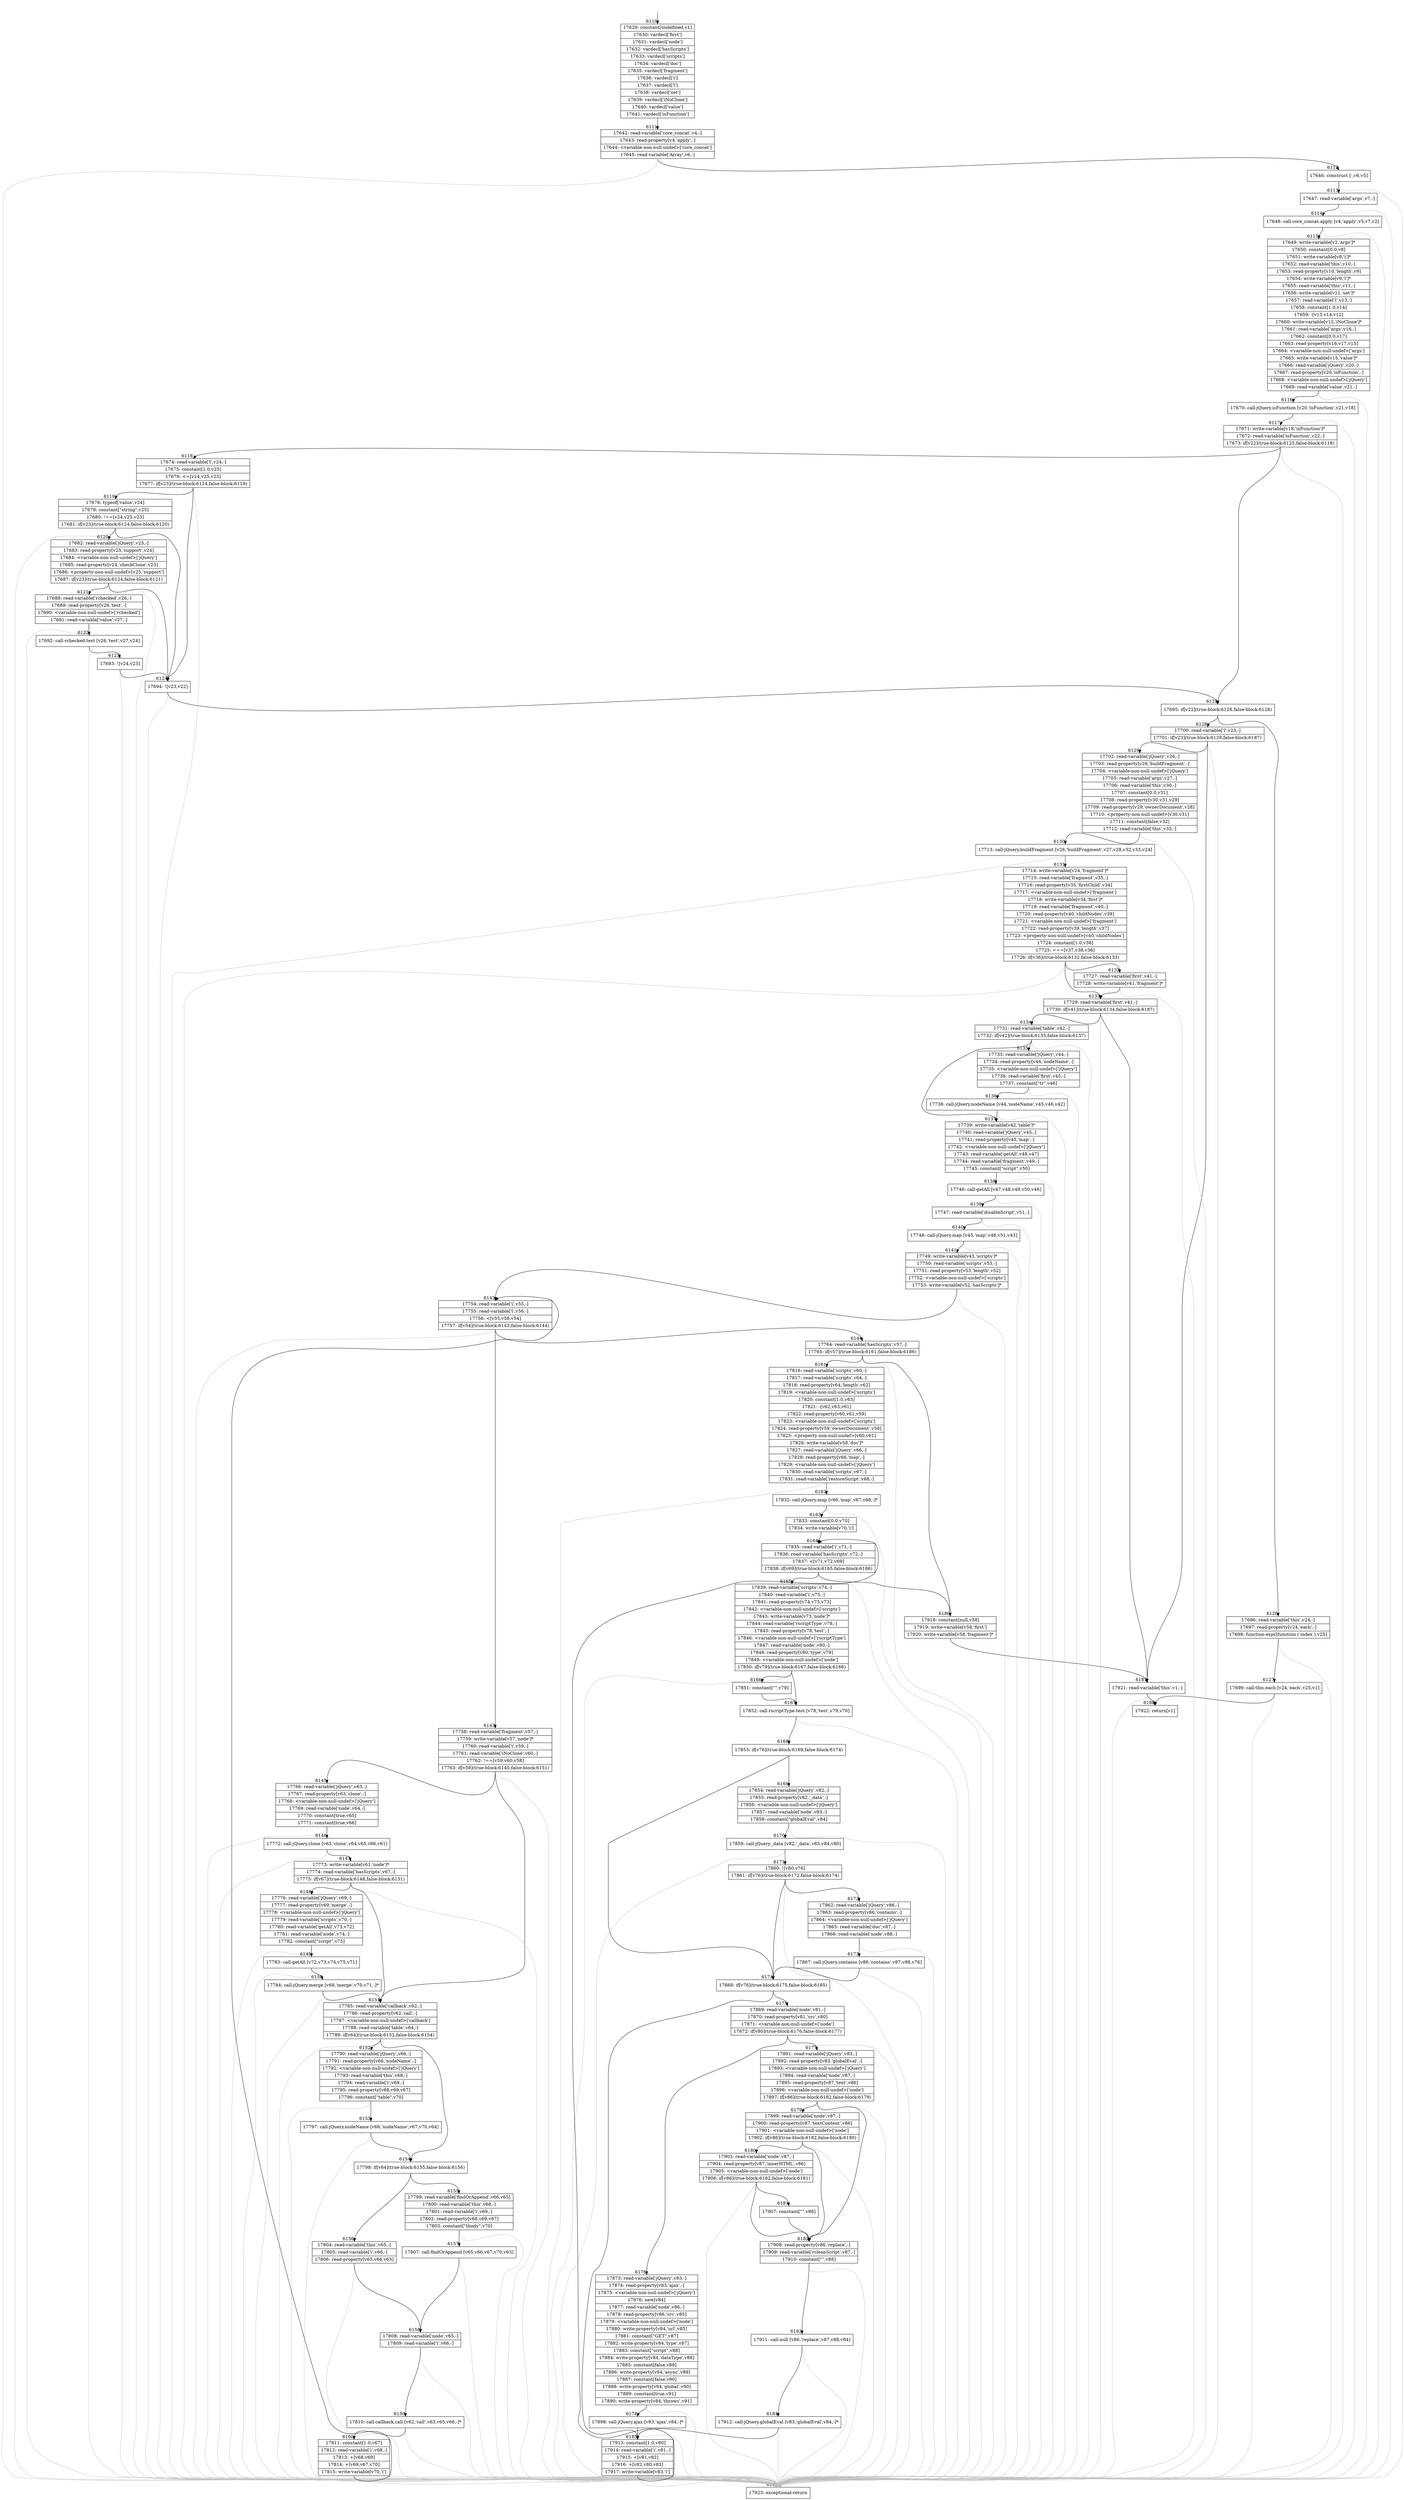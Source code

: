 digraph {
rankdir="TD"
BB_entry402[shape=none,label=""];
BB_entry402 -> BB6110 [tailport=s, headport=n, headlabel="    6110"]
BB6110 [shape=record label="{17629: constant[undefined,v1]|17630: vardecl['first']|17631: vardecl['node']|17632: vardecl['hasScripts']|17633: vardecl['scripts']|17634: vardecl['doc']|17635: vardecl['fragment']|17636: vardecl['i']|17637: vardecl['l']|17638: vardecl['set']|17639: vardecl['iNoClone']|17640: vardecl['value']|17641: vardecl['isFunction']}" ] 
BB6110 -> BB6111 [tailport=s, headport=n, headlabel="      6111"]
BB6111 [shape=record label="{17642: read-variable['core_concat',v4,-]|17643: read-property[v4,'apply',-]|17644: \<variable-non-null-undef\>['core_concat']|17645: read-variable['Array',v6,-]}" ] 
BB6111 -> BB6112 [tailport=s, headport=n, headlabel="      6112"]
BB6111 -> BB6189 [tailport=s, headport=n, color=gray, headlabel="      6189"]
BB6112 [shape=record label="{17646: construct [-,v6,v5]}" ] 
BB6112 -> BB6113 [tailport=s, headport=n, headlabel="      6113"]
BB6112 -> BB6189 [tailport=s, headport=n, color=gray]
BB6113 [shape=record label="{17647: read-variable['args',v7,-]}" ] 
BB6113 -> BB6114 [tailport=s, headport=n, headlabel="      6114"]
BB6113 -> BB6189 [tailport=s, headport=n, color=gray]
BB6114 [shape=record label="{17648: call-core_concat.apply [v4,'apply',v5,v7,v2]}" ] 
BB6114 -> BB6115 [tailport=s, headport=n, headlabel="      6115"]
BB6114 -> BB6189 [tailport=s, headport=n, color=gray]
BB6115 [shape=record label="{17649: write-variable[v2,'args']*|17650: constant[0.0,v8]|17651: write-variable[v8,'i']*|17652: read-variable['this',v10,-]|17653: read-property[v10,'length',v9]|17654: write-variable[v9,'l']*|17655: read-variable['this',v11,-]|17656: write-variable[v11,'set']*|17657: read-variable['l',v13,-]|17658: constant[1.0,v14]|17659: -[v13,v14,v12]|17660: write-variable[v12,'iNoClone']*|17661: read-variable['args',v16,-]|17662: constant[0.0,v17]|17663: read-property[v16,v17,v15]|17664: \<variable-non-null-undef\>['args']|17665: write-variable[v15,'value']*|17666: read-variable['jQuery',v20,-]|17667: read-property[v20,'isFunction',-]|17668: \<variable-non-null-undef\>['jQuery']|17669: read-variable['value',v21,-]}" ] 
BB6115 -> BB6116 [tailport=s, headport=n, headlabel="      6116"]
BB6115 -> BB6189 [tailport=s, headport=n, color=gray]
BB6116 [shape=record label="{17670: call-jQuery.isFunction [v20,'isFunction',v21,v18]}" ] 
BB6116 -> BB6117 [tailport=s, headport=n, headlabel="      6117"]
BB6116 -> BB6189 [tailport=s, headport=n, color=gray]
BB6117 [shape=record label="{17671: write-variable[v18,'isFunction']*|17672: read-variable['isFunction',v22,-]|17673: if[v22](true-block:6125,false-block:6118)}" ] 
BB6117 -> BB6125 [tailport=s, headport=n, headlabel="      6125"]
BB6117 -> BB6118 [tailport=s, headport=n, headlabel="      6118"]
BB6117 -> BB6189 [tailport=s, headport=n, color=gray]
BB6118 [shape=record label="{17674: read-variable['l',v24,-]|17675: constant[1.0,v25]|17676: \<=[v24,v25,v23]|17677: if[v23](true-block:6124,false-block:6119)}" ] 
BB6118 -> BB6124 [tailport=s, headport=n, headlabel="      6124"]
BB6118 -> BB6119 [tailport=s, headport=n, headlabel="      6119"]
BB6118 -> BB6189 [tailport=s, headport=n, color=gray]
BB6119 [shape=record label="{17678: typeof['value',v24]|17679: constant[\"string\",v25]|17680: !==[v24,v25,v23]|17681: if[v23](true-block:6124,false-block:6120)}" ] 
BB6119 -> BB6124 [tailport=s, headport=n]
BB6119 -> BB6120 [tailport=s, headport=n, headlabel="      6120"]
BB6119 -> BB6189 [tailport=s, headport=n, color=gray]
BB6120 [shape=record label="{17682: read-variable['jQuery',v25,-]|17683: read-property[v25,'support',v24]|17684: \<variable-non-null-undef\>['jQuery']|17685: read-property[v24,'checkClone',v23]|17686: \<property-non-null-undef\>[v25,'support']|17687: if[v23](true-block:6124,false-block:6121)}" ] 
BB6120 -> BB6124 [tailport=s, headport=n]
BB6120 -> BB6121 [tailport=s, headport=n, headlabel="      6121"]
BB6120 -> BB6189 [tailport=s, headport=n, color=gray]
BB6121 [shape=record label="{17688: read-variable['rchecked',v26,-]|17689: read-property[v26,'test',-]|17690: \<variable-non-null-undef\>['rchecked']|17691: read-variable['value',v27,-]}" ] 
BB6121 -> BB6122 [tailport=s, headport=n, headlabel="      6122"]
BB6121 -> BB6189 [tailport=s, headport=n, color=gray]
BB6122 [shape=record label="{17692: call-rchecked.test [v26,'test',v27,v24]}" ] 
BB6122 -> BB6123 [tailport=s, headport=n, headlabel="      6123"]
BB6122 -> BB6189 [tailport=s, headport=n, color=gray]
BB6123 [shape=record label="{17693: ![v24,v23]}" ] 
BB6123 -> BB6124 [tailport=s, headport=n]
BB6123 -> BB6189 [tailport=s, headport=n, color=gray]
BB6124 [shape=record label="{17694: ![v23,v22]}" ] 
BB6124 -> BB6125 [tailport=s, headport=n]
BB6124 -> BB6189 [tailport=s, headport=n, color=gray]
BB6125 [shape=record label="{17695: if[v22](true-block:6126,false-block:6128)}" ] 
BB6125 -> BB6126 [tailport=s, headport=n, headlabel="      6126"]
BB6125 -> BB6128 [tailport=s, headport=n, headlabel="      6128"]
BB6126 [shape=record label="{17696: read-variable['this',v24,-]|17697: read-property[v24,'each',-]|17698: function-expr[function ( index ),v25]}" ] 
BB6126 -> BB6127 [tailport=s, headport=n, headlabel="      6127"]
BB6126 -> BB6189 [tailport=s, headport=n, color=gray]
BB6127 [shape=record label="{17699: call-this.each [v24,'each',v25,v1]}" ] 
BB6127 -> BB6188 [tailport=s, headport=n, headlabel="      6188"]
BB6127 -> BB6189 [tailport=s, headport=n, color=gray]
BB6128 [shape=record label="{17700: read-variable['l',v23,-]|17701: if[v23](true-block:6129,false-block:6187)}" ] 
BB6128 -> BB6129 [tailport=s, headport=n, headlabel="      6129"]
BB6128 -> BB6187 [tailport=s, headport=n, headlabel="      6187"]
BB6128 -> BB6189 [tailport=s, headport=n, color=gray]
BB6129 [shape=record label="{17702: read-variable['jQuery',v26,-]|17703: read-property[v26,'buildFragment',-]|17704: \<variable-non-null-undef\>['jQuery']|17705: read-variable['args',v27,-]|17706: read-variable['this',v30,-]|17707: constant[0.0,v31]|17708: read-property[v30,v31,v29]|17709: read-property[v29,'ownerDocument',v28]|17710: \<property-non-null-undef\>[v30,v31]|17711: constant[false,v32]|17712: read-variable['this',v33,-]}" ] 
BB6129 -> BB6130 [tailport=s, headport=n, headlabel="      6130"]
BB6129 -> BB6189 [tailport=s, headport=n, color=gray]
BB6130 [shape=record label="{17713: call-jQuery.buildFragment [v26,'buildFragment',v27,v28,v32,v33,v24]}" ] 
BB6130 -> BB6131 [tailport=s, headport=n, headlabel="      6131"]
BB6130 -> BB6189 [tailport=s, headport=n, color=gray]
BB6131 [shape=record label="{17714: write-variable[v24,'fragment']*|17715: read-variable['fragment',v35,-]|17716: read-property[v35,'firstChild',v34]|17717: \<variable-non-null-undef\>['fragment']|17718: write-variable[v34,'first']*|17719: read-variable['fragment',v40,-]|17720: read-property[v40,'childNodes',v39]|17721: \<variable-non-null-undef\>['fragment']|17722: read-property[v39,'length',v37]|17723: \<property-non-null-undef\>[v40,'childNodes']|17724: constant[1.0,v38]|17725: ===[v37,v38,v36]|17726: if[v36](true-block:6132,false-block:6133)}" ] 
BB6131 -> BB6132 [tailport=s, headport=n, headlabel="      6132"]
BB6131 -> BB6133 [tailport=s, headport=n, headlabel="      6133"]
BB6131 -> BB6189 [tailport=s, headport=n, color=gray]
BB6132 [shape=record label="{17727: read-variable['first',v41,-]|17728: write-variable[v41,'fragment']*}" ] 
BB6132 -> BB6133 [tailport=s, headport=n]
BB6132 -> BB6189 [tailport=s, headport=n, color=gray]
BB6133 [shape=record label="{17729: read-variable['first',v41,-]|17730: if[v41](true-block:6134,false-block:6187)}" ] 
BB6133 -> BB6134 [tailport=s, headport=n, headlabel="      6134"]
BB6133 -> BB6187 [tailport=s, headport=n]
BB6133 -> BB6189 [tailport=s, headport=n, color=gray]
BB6134 [shape=record label="{17731: read-variable['table',v42,-]|17732: if[v42](true-block:6135,false-block:6137)}" ] 
BB6134 -> BB6137 [tailport=s, headport=n, headlabel="      6137"]
BB6134 -> BB6135 [tailport=s, headport=n, headlabel="      6135"]
BB6134 -> BB6189 [tailport=s, headport=n, color=gray]
BB6135 [shape=record label="{17733: read-variable['jQuery',v44,-]|17734: read-property[v44,'nodeName',-]|17735: \<variable-non-null-undef\>['jQuery']|17736: read-variable['first',v45,-]|17737: constant[\"tr\",v46]}" ] 
BB6135 -> BB6136 [tailport=s, headport=n, headlabel="      6136"]
BB6135 -> BB6189 [tailport=s, headport=n, color=gray]
BB6136 [shape=record label="{17738: call-jQuery.nodeName [v44,'nodeName',v45,v46,v42]}" ] 
BB6136 -> BB6137 [tailport=s, headport=n]
BB6136 -> BB6189 [tailport=s, headport=n, color=gray]
BB6137 [shape=record label="{17739: write-variable[v42,'table']*|17740: read-variable['jQuery',v45,-]|17741: read-property[v45,'map',-]|17742: \<variable-non-null-undef\>['jQuery']|17743: read-variable['getAll',v48,v47]|17744: read-variable['fragment',v49,-]|17745: constant[\"script\",v50]}" ] 
BB6137 -> BB6138 [tailport=s, headport=n, headlabel="      6138"]
BB6137 -> BB6189 [tailport=s, headport=n, color=gray]
BB6138 [shape=record label="{17746: call-getAll [v47,v48,v49,v50,v46]}" ] 
BB6138 -> BB6139 [tailport=s, headport=n, headlabel="      6139"]
BB6138 -> BB6189 [tailport=s, headport=n, color=gray]
BB6139 [shape=record label="{17747: read-variable['disableScript',v51,-]}" ] 
BB6139 -> BB6140 [tailport=s, headport=n, headlabel="      6140"]
BB6139 -> BB6189 [tailport=s, headport=n, color=gray]
BB6140 [shape=record label="{17748: call-jQuery.map [v45,'map',v46,v51,v43]}" ] 
BB6140 -> BB6141 [tailport=s, headport=n, headlabel="      6141"]
BB6140 -> BB6189 [tailport=s, headport=n, color=gray]
BB6141 [shape=record label="{17749: write-variable[v43,'scripts']*|17750: read-variable['scripts',v53,-]|17751: read-property[v53,'length',v52]|17752: \<variable-non-null-undef\>['scripts']|17753: write-variable[v52,'hasScripts']*}" ] 
BB6141 -> BB6142 [tailport=s, headport=n, headlabel="      6142"]
BB6141 -> BB6189 [tailport=s, headport=n, color=gray]
BB6142 [shape=record label="{17754: read-variable['i',v55,-]|17755: read-variable['l',v56,-]|17756: \<[v55,v56,v54]|17757: if[v54](true-block:6143,false-block:6144)}" ] 
BB6142 -> BB6143 [tailport=s, headport=n, headlabel="      6143"]
BB6142 -> BB6144 [tailport=s, headport=n, headlabel="      6144"]
BB6142 -> BB6189 [tailport=s, headport=n, color=gray]
BB6143 [shape=record label="{17758: read-variable['fragment',v57,-]|17759: write-variable[v57,'node']*|17760: read-variable['i',v59,-]|17761: read-variable['iNoClone',v60,-]|17762: !==[v59,v60,v58]|17763: if[v58](true-block:6145,false-block:6151)}" ] 
BB6143 -> BB6145 [tailport=s, headport=n, headlabel="      6145"]
BB6143 -> BB6151 [tailport=s, headport=n, headlabel="      6151"]
BB6143 -> BB6189 [tailport=s, headport=n, color=gray]
BB6144 [shape=record label="{17764: read-variable['hasScripts',v57,-]|17765: if[v57](true-block:6161,false-block:6186)}" ] 
BB6144 -> BB6161 [tailport=s, headport=n, headlabel="      6161"]
BB6144 -> BB6186 [tailport=s, headport=n, headlabel="      6186"]
BB6144 -> BB6189 [tailport=s, headport=n, color=gray]
BB6145 [shape=record label="{17766: read-variable['jQuery',v63,-]|17767: read-property[v63,'clone',-]|17768: \<variable-non-null-undef\>['jQuery']|17769: read-variable['node',v64,-]|17770: constant[true,v65]|17771: constant[true,v66]}" ] 
BB6145 -> BB6146 [tailport=s, headport=n, headlabel="      6146"]
BB6145 -> BB6189 [tailport=s, headport=n, color=gray]
BB6146 [shape=record label="{17772: call-jQuery.clone [v63,'clone',v64,v65,v66,v61]}" ] 
BB6146 -> BB6147 [tailport=s, headport=n, headlabel="      6147"]
BB6146 -> BB6189 [tailport=s, headport=n, color=gray]
BB6147 [shape=record label="{17773: write-variable[v61,'node']*|17774: read-variable['hasScripts',v67,-]|17775: if[v67](true-block:6148,false-block:6151)}" ] 
BB6147 -> BB6148 [tailport=s, headport=n, headlabel="      6148"]
BB6147 -> BB6151 [tailport=s, headport=n]
BB6147 -> BB6189 [tailport=s, headport=n, color=gray]
BB6148 [shape=record label="{17776: read-variable['jQuery',v69,-]|17777: read-property[v69,'merge',-]|17778: \<variable-non-null-undef\>['jQuery']|17779: read-variable['scripts',v70,-]|17780: read-variable['getAll',v73,v72]|17781: read-variable['node',v74,-]|17782: constant[\"script\",v75]}" ] 
BB6148 -> BB6149 [tailport=s, headport=n, headlabel="      6149"]
BB6148 -> BB6189 [tailport=s, headport=n, color=gray]
BB6149 [shape=record label="{17783: call-getAll [v72,v73,v74,v75,v71]}" ] 
BB6149 -> BB6150 [tailport=s, headport=n, headlabel="      6150"]
BB6149 -> BB6189 [tailport=s, headport=n, color=gray]
BB6150 [shape=record label="{17784: call-jQuery.merge [v69,'merge',v70,v71,-]*}" ] 
BB6150 -> BB6151 [tailport=s, headport=n]
BB6150 -> BB6189 [tailport=s, headport=n, color=gray]
BB6151 [shape=record label="{17785: read-variable['callback',v62,-]|17786: read-property[v62,'call',-]|17787: \<variable-non-null-undef\>['callback']|17788: read-variable['table',v64,-]|17789: if[v64](true-block:6152,false-block:6154)}" ] 
BB6151 -> BB6154 [tailport=s, headport=n, headlabel="      6154"]
BB6151 -> BB6152 [tailport=s, headport=n, headlabel="      6152"]
BB6151 -> BB6189 [tailport=s, headport=n, color=gray]
BB6152 [shape=record label="{17790: read-variable['jQuery',v66,-]|17791: read-property[v66,'nodeName',-]|17792: \<variable-non-null-undef\>['jQuery']|17793: read-variable['this',v68,-]|17794: read-variable['i',v69,-]|17795: read-property[v68,v69,v67]|17796: constant[\"table\",v70]}" ] 
BB6152 -> BB6153 [tailport=s, headport=n, headlabel="      6153"]
BB6152 -> BB6189 [tailport=s, headport=n, color=gray]
BB6153 [shape=record label="{17797: call-jQuery.nodeName [v66,'nodeName',v67,v70,v64]}" ] 
BB6153 -> BB6154 [tailport=s, headport=n]
BB6153 -> BB6189 [tailport=s, headport=n, color=gray]
BB6154 [shape=record label="{17798: if[v64](true-block:6155,false-block:6156)}" ] 
BB6154 -> BB6155 [tailport=s, headport=n, headlabel="      6155"]
BB6154 -> BB6156 [tailport=s, headport=n, headlabel="      6156"]
BB6155 [shape=record label="{17799: read-variable['findOrAppend',v66,v65]|17800: read-variable['this',v68,-]|17801: read-variable['i',v69,-]|17802: read-property[v68,v69,v67]|17803: constant[\"tbody\",v70]}" ] 
BB6155 -> BB6157 [tailport=s, headport=n, headlabel="      6157"]
BB6155 -> BB6189 [tailport=s, headport=n, color=gray]
BB6156 [shape=record label="{17804: read-variable['this',v65,-]|17805: read-variable['i',v66,-]|17806: read-property[v65,v66,v63]}" ] 
BB6156 -> BB6158 [tailport=s, headport=n, headlabel="      6158"]
BB6156 -> BB6189 [tailport=s, headport=n, color=gray]
BB6157 [shape=record label="{17807: call-findOrAppend [v65,v66,v67,v70,v63]}" ] 
BB6157 -> BB6158 [tailport=s, headport=n]
BB6157 -> BB6189 [tailport=s, headport=n, color=gray]
BB6158 [shape=record label="{17808: read-variable['node',v65,-]|17809: read-variable['i',v66,-]}" ] 
BB6158 -> BB6159 [tailport=s, headport=n, headlabel="      6159"]
BB6158 -> BB6189 [tailport=s, headport=n, color=gray]
BB6159 [shape=record label="{17810: call-callback.call [v62,'call',v63,v65,v66,-]*}" ] 
BB6159 -> BB6160 [tailport=s, headport=n, headlabel="      6160"]
BB6159 -> BB6189 [tailport=s, headport=n, color=gray]
BB6160 [shape=record label="{17811: constant[1.0,v67]|17812: read-variable['i',v68,-]|17813: +[v68,v69]|17814: +[v69,v67,v70]|17815: write-variable[v70,'i']}" ] 
BB6160 -> BB6142 [tailport=s, headport=n]
BB6160 -> BB6189 [tailport=s, headport=n, color=gray]
BB6161 [shape=record label="{17816: read-variable['scripts',v60,-]|17817: read-variable['scripts',v64,-]|17818: read-property[v64,'length',v62]|17819: \<variable-non-null-undef\>['scripts']|17820: constant[1.0,v63]|17821: -[v62,v63,v61]|17822: read-property[v60,v61,v59]|17823: \<variable-non-null-undef\>['scripts']|17824: read-property[v59,'ownerDocument',v58]|17825: \<property-non-null-undef\>[v60,v61]|17826: write-variable[v58,'doc']*|17827: read-variable['jQuery',v66,-]|17828: read-property[v66,'map',-]|17829: \<variable-non-null-undef\>['jQuery']|17830: read-variable['scripts',v67,-]|17831: read-variable['restoreScript',v68,-]}" ] 
BB6161 -> BB6162 [tailport=s, headport=n, headlabel="      6162"]
BB6161 -> BB6189 [tailport=s, headport=n, color=gray]
BB6162 [shape=record label="{17832: call-jQuery.map [v66,'map',v67,v68,-]*}" ] 
BB6162 -> BB6163 [tailport=s, headport=n, headlabel="      6163"]
BB6162 -> BB6189 [tailport=s, headport=n, color=gray]
BB6163 [shape=record label="{17833: constant[0.0,v70]|17834: write-variable[v70,'i']}" ] 
BB6163 -> BB6164 [tailport=s, headport=n, headlabel="      6164"]
BB6164 [shape=record label="{17835: read-variable['i',v71,-]|17836: read-variable['hasScripts',v72,-]|17837: \<[v71,v72,v69]|17838: if[v69](true-block:6165,false-block:6186)}" ] 
BB6164 -> BB6165 [tailport=s, headport=n, headlabel="      6165"]
BB6164 -> BB6186 [tailport=s, headport=n]
BB6164 -> BB6189 [tailport=s, headport=n, color=gray]
BB6165 [shape=record label="{17839: read-variable['scripts',v74,-]|17840: read-variable['i',v75,-]|17841: read-property[v74,v75,v73]|17842: \<variable-non-null-undef\>['scripts']|17843: write-variable[v73,'node']*|17844: read-variable['rscriptType',v78,-]|17845: read-property[v78,'test',-]|17846: \<variable-non-null-undef\>['rscriptType']|17847: read-variable['node',v80,-]|17848: read-property[v80,'type',v79]|17849: \<variable-non-null-undef\>['node']|17850: if[v79](true-block:6167,false-block:6166)}" ] 
BB6165 -> BB6167 [tailport=s, headport=n, headlabel="      6167"]
BB6165 -> BB6166 [tailport=s, headport=n, headlabel="      6166"]
BB6165 -> BB6189 [tailport=s, headport=n, color=gray]
BB6166 [shape=record label="{17851: constant[\"\",v79]}" ] 
BB6166 -> BB6167 [tailport=s, headport=n]
BB6167 [shape=record label="{17852: call-rscriptType.test [v78,'test',v79,v76]}" ] 
BB6167 -> BB6168 [tailport=s, headport=n, headlabel="      6168"]
BB6167 -> BB6189 [tailport=s, headport=n, color=gray]
BB6168 [shape=record label="{17853: if[v76](true-block:6169,false-block:6174)}" ] 
BB6168 -> BB6174 [tailport=s, headport=n, headlabel="      6174"]
BB6168 -> BB6169 [tailport=s, headport=n, headlabel="      6169"]
BB6169 [shape=record label="{17854: read-variable['jQuery',v82,-]|17855: read-property[v82,'_data',-]|17856: \<variable-non-null-undef\>['jQuery']|17857: read-variable['node',v83,-]|17858: constant[\"globalEval\",v84]}" ] 
BB6169 -> BB6170 [tailport=s, headport=n, headlabel="      6170"]
BB6169 -> BB6189 [tailport=s, headport=n, color=gray]
BB6170 [shape=record label="{17859: call-jQuery._data [v82,'_data',v83,v84,v80]}" ] 
BB6170 -> BB6171 [tailport=s, headport=n, headlabel="      6171"]
BB6170 -> BB6189 [tailport=s, headport=n, color=gray]
BB6171 [shape=record label="{17860: ![v80,v76]|17861: if[v76](true-block:6172,false-block:6174)}" ] 
BB6171 -> BB6174 [tailport=s, headport=n]
BB6171 -> BB6172 [tailport=s, headport=n, headlabel="      6172"]
BB6171 -> BB6189 [tailport=s, headport=n, color=gray]
BB6172 [shape=record label="{17862: read-variable['jQuery',v86,-]|17863: read-property[v86,'contains',-]|17864: \<variable-non-null-undef\>['jQuery']|17865: read-variable['doc',v87,-]|17866: read-variable['node',v88,-]}" ] 
BB6172 -> BB6173 [tailport=s, headport=n, headlabel="      6173"]
BB6172 -> BB6189 [tailport=s, headport=n, color=gray]
BB6173 [shape=record label="{17867: call-jQuery.contains [v86,'contains',v87,v88,v76]}" ] 
BB6173 -> BB6174 [tailport=s, headport=n]
BB6173 -> BB6189 [tailport=s, headport=n, color=gray]
BB6174 [shape=record label="{17868: if[v76](true-block:6175,false-block:6185)}" ] 
BB6174 -> BB6175 [tailport=s, headport=n, headlabel="      6175"]
BB6174 -> BB6185 [tailport=s, headport=n, headlabel="      6185"]
BB6175 [shape=record label="{17869: read-variable['node',v81,-]|17870: read-property[v81,'src',v80]|17871: \<variable-non-null-undef\>['node']|17872: if[v80](true-block:6176,false-block:6177)}" ] 
BB6175 -> BB6176 [tailport=s, headport=n, headlabel="      6176"]
BB6175 -> BB6177 [tailport=s, headport=n, headlabel="      6177"]
BB6175 -> BB6189 [tailport=s, headport=n, color=gray]
BB6176 [shape=record label="{17873: read-variable['jQuery',v83,-]|17874: read-property[v83,'ajax',-]|17875: \<variable-non-null-undef\>['jQuery']|17876: new[v84]|17877: read-variable['node',v86,-]|17878: read-property[v86,'src',v85]|17879: \<variable-non-null-undef\>['node']|17880: write-property[v84,'url',v85]|17881: constant[\"GET\",v87]|17882: write-property[v84,'type',v87]|17883: constant[\"script\",v88]|17884: write-property[v84,'dataType',v88]|17885: constant[false,v89]|17886: write-property[v84,'async',v89]|17887: constant[false,v90]|17888: write-property[v84,'global',v90]|17889: constant[true,v91]|17890: write-property[v84,'throws',v91]}" ] 
BB6176 -> BB6178 [tailport=s, headport=n, headlabel="      6178"]
BB6176 -> BB6189 [tailport=s, headport=n, color=gray]
BB6177 [shape=record label="{17891: read-variable['jQuery',v83,-]|17892: read-property[v83,'globalEval',-]|17893: \<variable-non-null-undef\>['jQuery']|17894: read-variable['node',v87,-]|17895: read-property[v87,'text',v86]|17896: \<variable-non-null-undef\>['node']|17897: if[v86](true-block:6182,false-block:6179)}" ] 
BB6177 -> BB6182 [tailport=s, headport=n, headlabel="      6182"]
BB6177 -> BB6179 [tailport=s, headport=n, headlabel="      6179"]
BB6177 -> BB6189 [tailport=s, headport=n, color=gray]
BB6178 [shape=record label="{17898: call-jQuery.ajax [v83,'ajax',v84,-]*}" ] 
BB6178 -> BB6185 [tailport=s, headport=n]
BB6178 -> BB6189 [tailport=s, headport=n, color=gray]
BB6179 [shape=record label="{17899: read-variable['node',v87,-]|17900: read-property[v87,'textContent',v86]|17901: \<variable-non-null-undef\>['node']|17902: if[v86](true-block:6182,false-block:6180)}" ] 
BB6179 -> BB6182 [tailport=s, headport=n]
BB6179 -> BB6180 [tailport=s, headport=n, headlabel="      6180"]
BB6179 -> BB6189 [tailport=s, headport=n, color=gray]
BB6180 [shape=record label="{17903: read-variable['node',v87,-]|17904: read-property[v87,'innerHTML',v86]|17905: \<variable-non-null-undef\>['node']|17906: if[v86](true-block:6182,false-block:6181)}" ] 
BB6180 -> BB6182 [tailport=s, headport=n]
BB6180 -> BB6181 [tailport=s, headport=n, headlabel="      6181"]
BB6180 -> BB6189 [tailport=s, headport=n, color=gray]
BB6181 [shape=record label="{17907: constant[\"\",v86]}" ] 
BB6181 -> BB6182 [tailport=s, headport=n]
BB6182 [shape=record label="{17908: read-property[v86,'replace',-]|17909: read-variable['rcleanScript',v87,-]|17910: constant[\"\",v88]}" ] 
BB6182 -> BB6183 [tailport=s, headport=n, headlabel="      6183"]
BB6182 -> BB6189 [tailport=s, headport=n, color=gray]
BB6183 [shape=record label="{17911: call-null [v86,'replace',v87,v88,v84]}" ] 
BB6183 -> BB6184 [tailport=s, headport=n, headlabel="      6184"]
BB6183 -> BB6189 [tailport=s, headport=n, color=gray]
BB6184 [shape=record label="{17912: call-jQuery.globalEval [v83,'globalEval',v84,-]*}" ] 
BB6184 -> BB6185 [tailport=s, headport=n]
BB6184 -> BB6189 [tailport=s, headport=n, color=gray]
BB6185 [shape=record label="{17913: constant[1.0,v80]|17914: read-variable['i',v81,-]|17915: +[v81,v82]|17916: +[v82,v80,v83]|17917: write-variable[v83,'i']}" ] 
BB6185 -> BB6164 [tailport=s, headport=n]
BB6185 -> BB6189 [tailport=s, headport=n, color=gray]
BB6186 [shape=record label="{17918: constant[null,v58]|17919: write-variable[v58,'first']|17920: write-variable[v58,'fragment']*}" ] 
BB6186 -> BB6187 [tailport=s, headport=n]
BB6187 [shape=record label="{17921: read-variable['this',v1,-]}" ] 
BB6187 -> BB6188 [tailport=s, headport=n]
BB6187 -> BB6189 [tailport=s, headport=n, color=gray]
BB6188 [shape=record label="{17922: return[v1]}" ] 
BB6189 [shape=record label="{17923: exceptional-return}" ] 
//#$~ 6198
}
